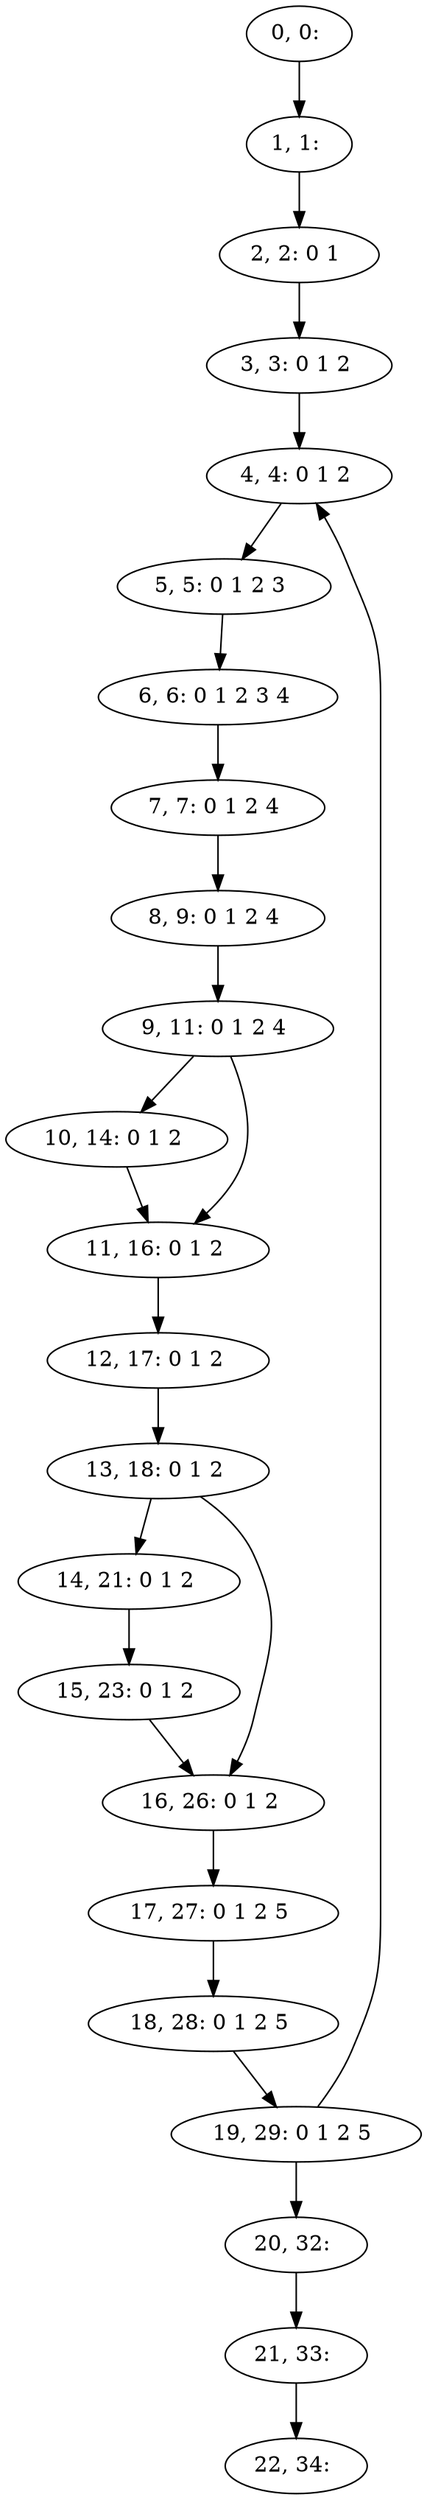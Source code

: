 digraph G {
0[label="0, 0: "];
1[label="1, 1: "];
2[label="2, 2: 0 1 "];
3[label="3, 3: 0 1 2 "];
4[label="4, 4: 0 1 2 "];
5[label="5, 5: 0 1 2 3 "];
6[label="6, 6: 0 1 2 3 4 "];
7[label="7, 7: 0 1 2 4 "];
8[label="8, 9: 0 1 2 4 "];
9[label="9, 11: 0 1 2 4 "];
10[label="10, 14: 0 1 2 "];
11[label="11, 16: 0 1 2 "];
12[label="12, 17: 0 1 2 "];
13[label="13, 18: 0 1 2 "];
14[label="14, 21: 0 1 2 "];
15[label="15, 23: 0 1 2 "];
16[label="16, 26: 0 1 2 "];
17[label="17, 27: 0 1 2 5 "];
18[label="18, 28: 0 1 2 5 "];
19[label="19, 29: 0 1 2 5 "];
20[label="20, 32: "];
21[label="21, 33: "];
22[label="22, 34: "];
0->1 ;
1->2 ;
2->3 ;
3->4 ;
4->5 ;
5->6 ;
6->7 ;
7->8 ;
8->9 ;
9->10 ;
9->11 ;
10->11 ;
11->12 ;
12->13 ;
13->14 ;
13->16 ;
14->15 ;
15->16 ;
16->17 ;
17->18 ;
18->19 ;
19->20 ;
19->4 ;
20->21 ;
21->22 ;
}

